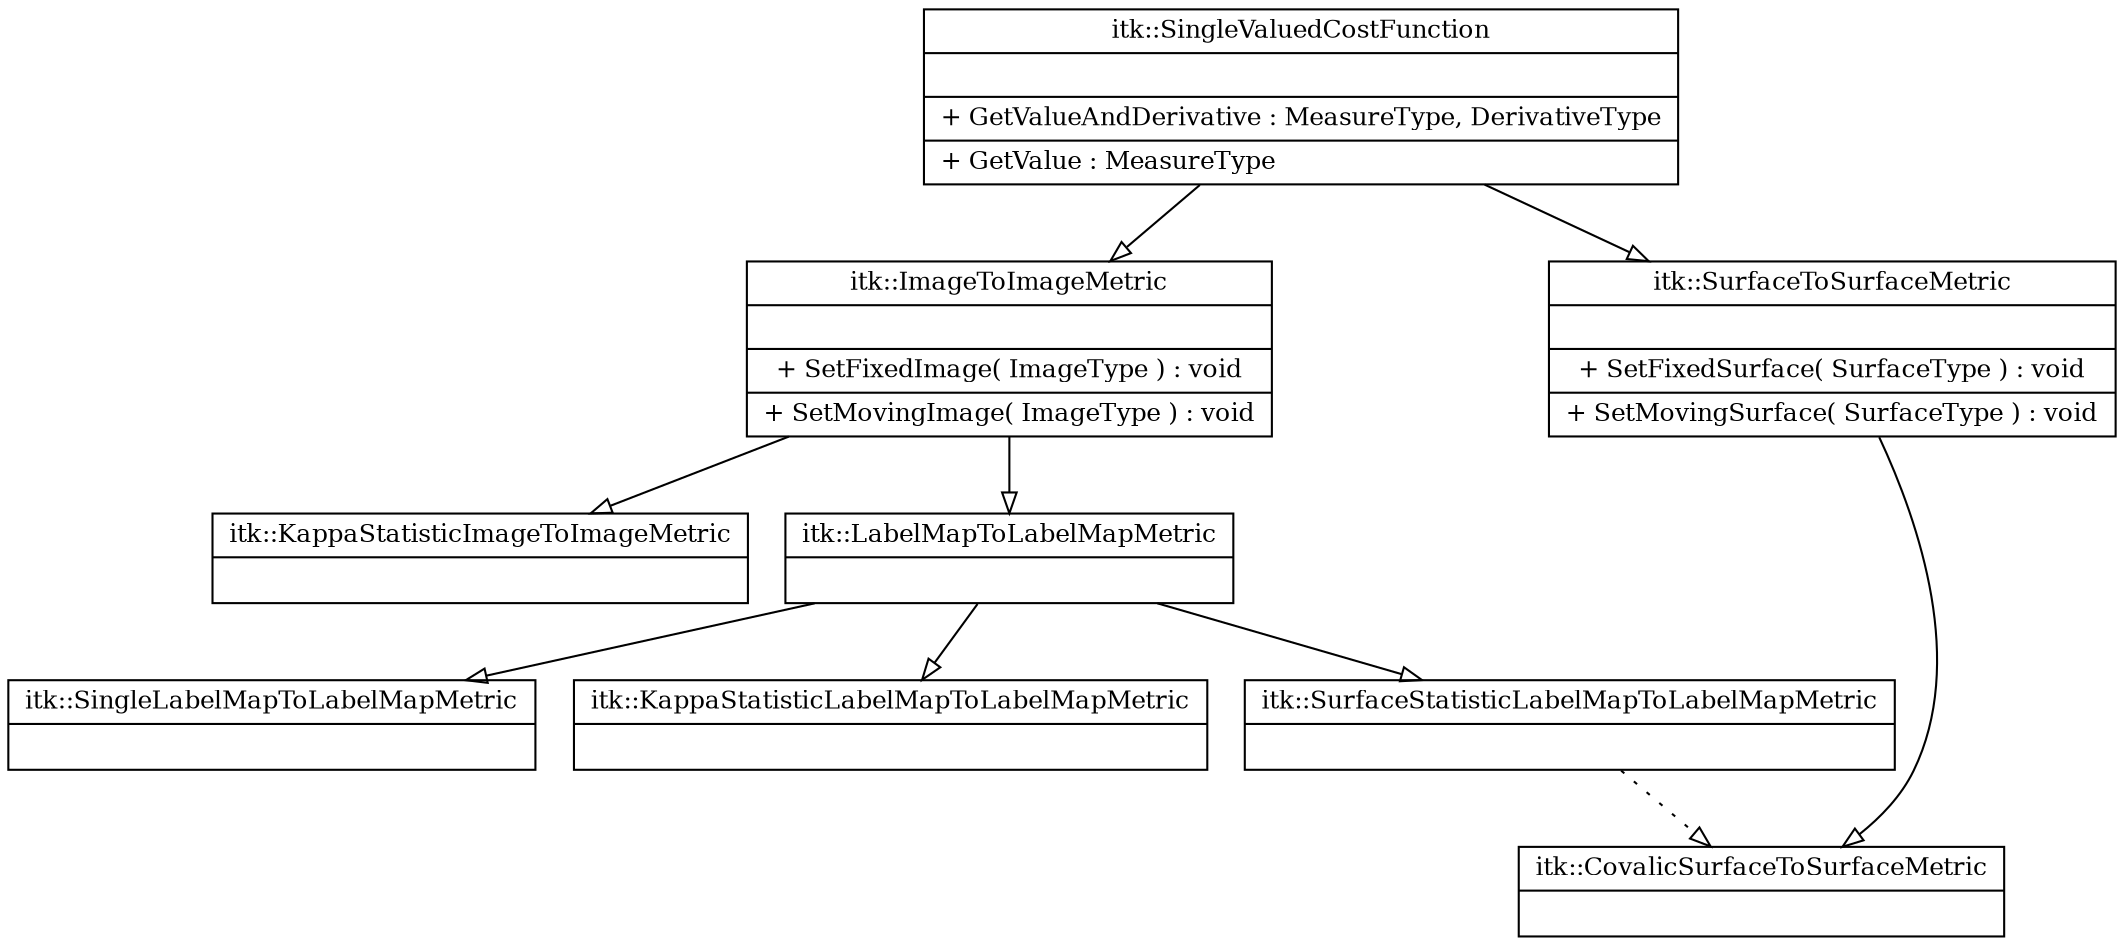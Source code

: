 digraph G {

  node [
    fontsize = 12
    shape = "record"
  ]

  SingleValuedCostFunction [
    label = "{itk::SingleValuedCostFunction||+ GetValueAndDerivative : MeasureType, DerivativeType |+ GetValue : MeasureType \l}"
  ]

  ImageToImageMetric [
    label = "{itk::ImageToImageMetric||+ SetFixedImage( ImageType ) : void|+ SetMovingImage( ImageType ) : void\l}"
  ]

  SurfaceToSurfaceMetric [
    label = "{itk::SurfaceToSurfaceMetric||+ SetFixedSurface( SurfaceType ) : void|+ SetMovingSurface( SurfaceType ) : void\l}"
  ]

  CovalicSurfaceToSurfaceMetric [
    label = "{itk::CovalicSurfaceToSurfaceMetric|\l}"
  ]

  KappaStatisticImageToImageMetric [
    label = "{itk::KappaStatisticImageToImageMetric|\l}"
  ]

  LabelMapToLabelMapMetric [
    label = "{itk::LabelMapToLabelMapMetric|\l}"
  ]

  SingleLabelMapToLabelMapMetric [
    label = "{itk::SingleLabelMapToLabelMapMetric|\l}"
  ]

  KappaStatisticLabelMapToLabelMapMetric [
    label = "{itk::KappaStatisticLabelMapToLabelMapMetric|\l}"
  ]

  SurfaceStatisticLabelMapToLabelMapMetric [
    label = "{itk::SurfaceStatisticLabelMapToLabelMapMetric|\l}"
  ]

  edge [
    arrowhead = "empty"
  ]

  SingleValuedCostFunction -> ImageToImageMetric
  SingleValuedCostFunction -> SurfaceToSurfaceMetric
  SurfaceToSurfaceMetric -> CovalicSurfaceToSurfaceMetric
  ImageToImageMetric -> KappaStatisticImageToImageMetric
  ImageToImageMetric -> LabelMapToLabelMapMetric
  LabelMapToLabelMapMetric -> SingleLabelMapToLabelMapMetric 
  LabelMapToLabelMapMetric -> KappaStatisticLabelMapToLabelMapMetric
  LabelMapToLabelMapMetric -> SurfaceStatisticLabelMapToLabelMapMetric
  SurfaceStatisticLabelMapToLabelMapMetric -> CovalicSurfaceToSurfaceMetric [style=dotted]

}